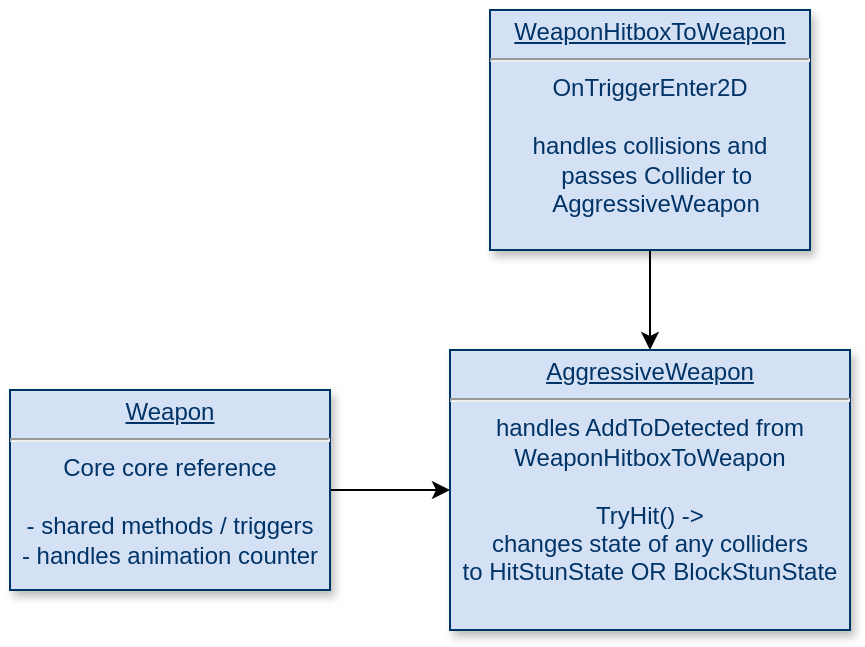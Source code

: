 <mxfile version="15.9.1" type="github">
  <diagram name="Page-1" id="efa7a0a1-bf9b-a30e-e6df-94a7791c09e9">
    <mxGraphModel dx="1594" dy="522" grid="1" gridSize="10" guides="1" tooltips="1" connect="1" arrows="1" fold="1" page="1" pageScale="1" pageWidth="826" pageHeight="1169" background="none" math="0" shadow="0">
      <root>
        <mxCell id="0" />
        <mxCell id="1" parent="0" />
        <mxCell id="sCwe5coXONJeXfBoPsaO-116" value="" style="edgeStyle=orthogonalEdgeStyle;rounded=0;orthogonalLoop=1;jettySize=auto;html=1;" edge="1" parent="1" source="19" target="sCwe5coXONJeXfBoPsaO-115">
          <mxGeometry relative="1" as="geometry" />
        </mxCell>
        <mxCell id="19" value="&lt;p style=&quot;margin: 4px 0px 0px ; text-decoration: underline&quot; align=&quot;center&quot;&gt;WeaponHitboxToWeapon&lt;/p&gt;&lt;hr align=&quot;center&quot;&gt;&lt;div align=&quot;center&quot;&gt;OnTriggerEnter2D&lt;/div&gt;&lt;div align=&quot;center&quot;&gt;&lt;br&gt;&lt;/div&gt;&lt;div align=&quot;center&quot;&gt;handles collisions and&lt;/div&gt;&lt;div align=&quot;center&quot;&gt;&amp;nbsp; passes Collider to &lt;br&gt;&lt;/div&gt;&lt;div align=&quot;center&quot;&gt;&amp;nbsp; AggressiveWeapon&lt;br&gt;&lt;/div&gt;" style="verticalAlign=top;align=center;overflow=fill;fontSize=12;fontFamily=Helvetica;html=1;strokeColor=#003366;shadow=1;fillColor=#D4E1F5;fontColor=#003366" parent="1" vertex="1">
          <mxGeometry x="200.0" y="70.0" width="160" height="120" as="geometry" />
        </mxCell>
        <mxCell id="sCwe5coXONJeXfBoPsaO-117" value="" style="edgeStyle=orthogonalEdgeStyle;rounded=0;orthogonalLoop=1;jettySize=auto;html=1;" edge="1" parent="1" source="sCwe5coXONJeXfBoPsaO-114" target="sCwe5coXONJeXfBoPsaO-115">
          <mxGeometry relative="1" as="geometry" />
        </mxCell>
        <mxCell id="sCwe5coXONJeXfBoPsaO-114" value="&lt;p style=&quot;margin: 4px 0px 0px ; text-decoration: underline&quot; align=&quot;center&quot;&gt;Weapon&lt;/p&gt;&lt;hr align=&quot;center&quot;&gt;&lt;div&gt;Core core reference&lt;/div&gt;&lt;div&gt;&lt;br&gt;&lt;/div&gt;&lt;div&gt;- shared methods / triggers&lt;/div&gt;&lt;div&gt;- handles animation counter&lt;br&gt;&lt;/div&gt;" style="verticalAlign=top;align=center;overflow=fill;fontSize=12;fontFamily=Helvetica;html=1;strokeColor=#003366;shadow=1;fillColor=#D4E1F5;fontColor=#003366" vertex="1" parent="1">
          <mxGeometry x="-40" y="260" width="160" height="100" as="geometry" />
        </mxCell>
        <mxCell id="sCwe5coXONJeXfBoPsaO-115" value="&lt;p style=&quot;margin: 4px 0px 0px ; text-decoration: underline&quot; align=&quot;center&quot;&gt;AggressiveWeapon&lt;/p&gt;&lt;hr align=&quot;center&quot;&gt;&lt;div&gt;handles AddToDetected from&lt;/div&gt;&lt;div&gt;WeaponHitboxToWeapon&lt;/div&gt;&lt;div&gt;&lt;br&gt;&lt;/div&gt;&lt;div&gt;TryHit() -&amp;gt;&lt;/div&gt;&lt;div&gt;&lt;div&gt;changes state of any colliders&lt;/div&gt;to HitStunState OR BlockStunState&lt;/div&gt;" style="verticalAlign=top;align=center;overflow=fill;fontSize=12;fontFamily=Helvetica;html=1;strokeColor=#003366;shadow=1;fillColor=#D4E1F5;fontColor=#003366" vertex="1" parent="1">
          <mxGeometry x="180" y="240" width="200" height="140" as="geometry" />
        </mxCell>
      </root>
    </mxGraphModel>
  </diagram>
</mxfile>
